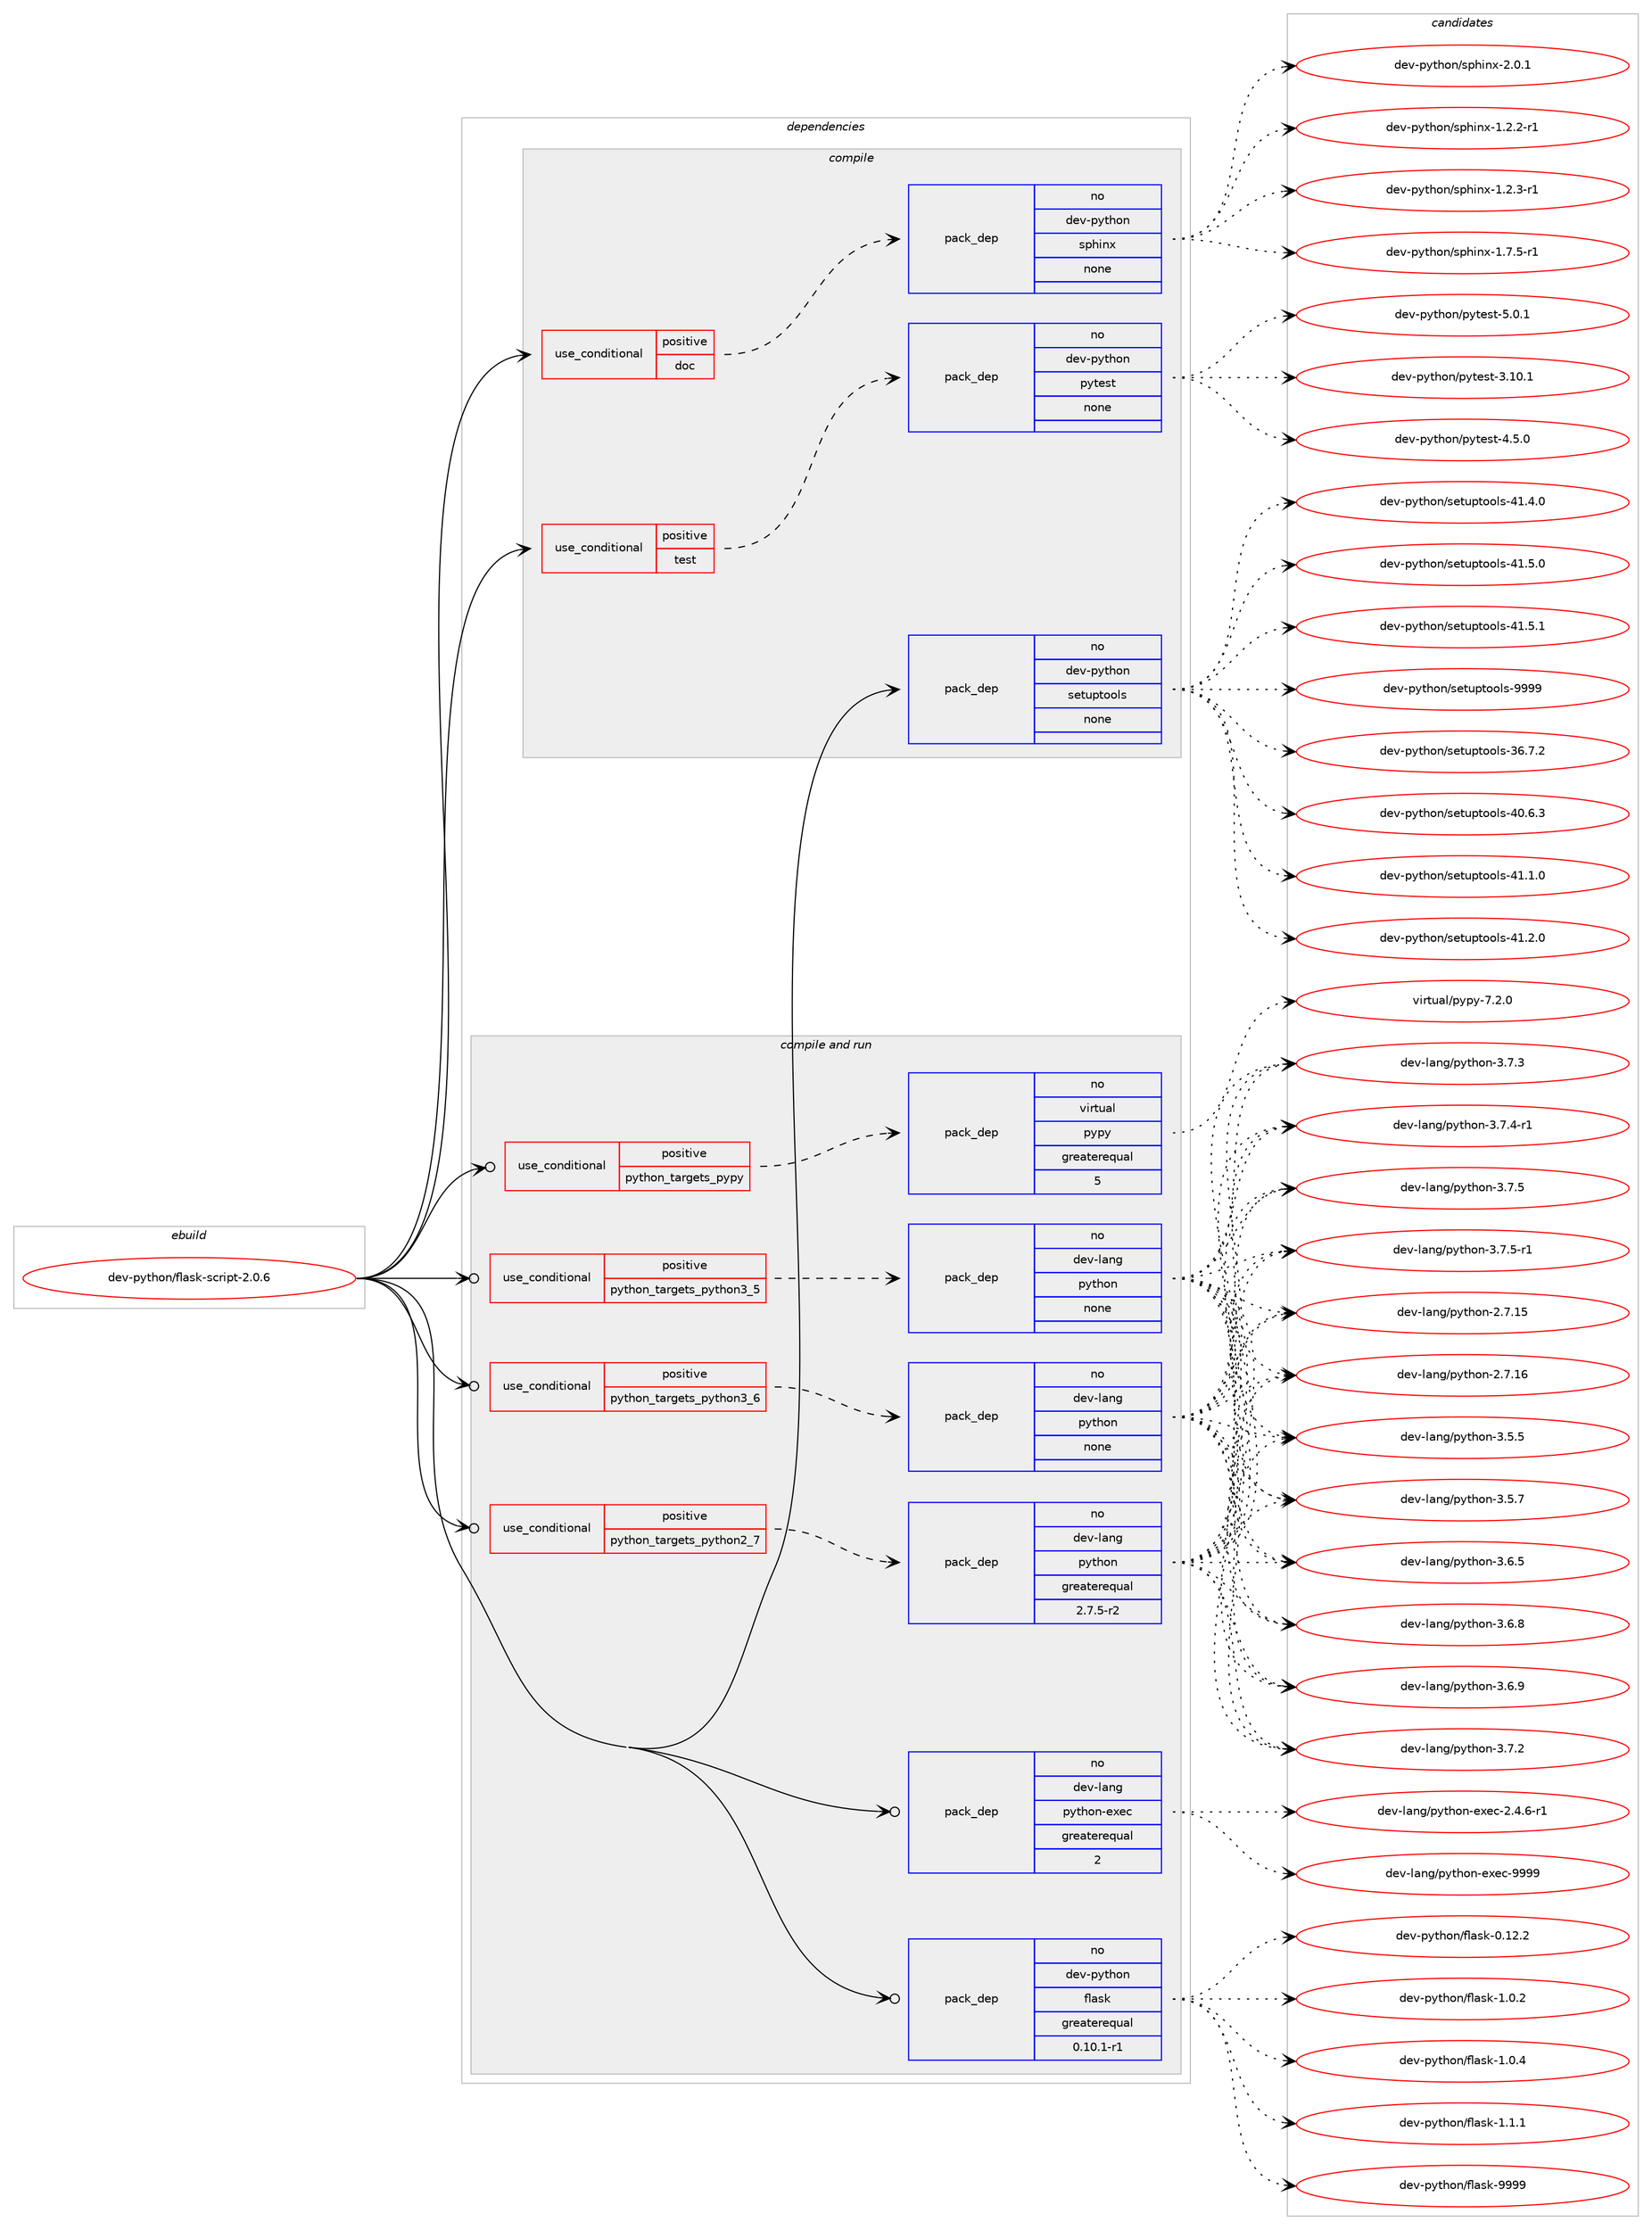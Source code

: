 digraph prolog {

# *************
# Graph options
# *************

newrank=true;
concentrate=true;
compound=true;
graph [rankdir=LR,fontname=Helvetica,fontsize=10,ranksep=1.5];#, ranksep=2.5, nodesep=0.2];
edge  [arrowhead=vee];
node  [fontname=Helvetica,fontsize=10];

# **********
# The ebuild
# **********

subgraph cluster_leftcol {
color=gray;
rank=same;
label=<<i>ebuild</i>>;
id [label="dev-python/flask-script-2.0.6", color=red, width=4, href="../dev-python/flask-script-2.0.6.svg"];
}

# ****************
# The dependencies
# ****************

subgraph cluster_midcol {
color=gray;
label=<<i>dependencies</i>>;
subgraph cluster_compile {
fillcolor="#eeeeee";
style=filled;
label=<<i>compile</i>>;
subgraph cond139605 {
dependency605372 [label=<<TABLE BORDER="0" CELLBORDER="1" CELLSPACING="0" CELLPADDING="4"><TR><TD ROWSPAN="3" CELLPADDING="10">use_conditional</TD></TR><TR><TD>positive</TD></TR><TR><TD>doc</TD></TR></TABLE>>, shape=none, color=red];
subgraph pack453970 {
dependency605373 [label=<<TABLE BORDER="0" CELLBORDER="1" CELLSPACING="0" CELLPADDING="4" WIDTH="220"><TR><TD ROWSPAN="6" CELLPADDING="30">pack_dep</TD></TR><TR><TD WIDTH="110">no</TD></TR><TR><TD>dev-python</TD></TR><TR><TD>sphinx</TD></TR><TR><TD>none</TD></TR><TR><TD></TD></TR></TABLE>>, shape=none, color=blue];
}
dependency605372:e -> dependency605373:w [weight=20,style="dashed",arrowhead="vee"];
}
id:e -> dependency605372:w [weight=20,style="solid",arrowhead="vee"];
subgraph cond139606 {
dependency605374 [label=<<TABLE BORDER="0" CELLBORDER="1" CELLSPACING="0" CELLPADDING="4"><TR><TD ROWSPAN="3" CELLPADDING="10">use_conditional</TD></TR><TR><TD>positive</TD></TR><TR><TD>test</TD></TR></TABLE>>, shape=none, color=red];
subgraph pack453971 {
dependency605375 [label=<<TABLE BORDER="0" CELLBORDER="1" CELLSPACING="0" CELLPADDING="4" WIDTH="220"><TR><TD ROWSPAN="6" CELLPADDING="30">pack_dep</TD></TR><TR><TD WIDTH="110">no</TD></TR><TR><TD>dev-python</TD></TR><TR><TD>pytest</TD></TR><TR><TD>none</TD></TR><TR><TD></TD></TR></TABLE>>, shape=none, color=blue];
}
dependency605374:e -> dependency605375:w [weight=20,style="dashed",arrowhead="vee"];
}
id:e -> dependency605374:w [weight=20,style="solid",arrowhead="vee"];
subgraph pack453972 {
dependency605376 [label=<<TABLE BORDER="0" CELLBORDER="1" CELLSPACING="0" CELLPADDING="4" WIDTH="220"><TR><TD ROWSPAN="6" CELLPADDING="30">pack_dep</TD></TR><TR><TD WIDTH="110">no</TD></TR><TR><TD>dev-python</TD></TR><TR><TD>setuptools</TD></TR><TR><TD>none</TD></TR><TR><TD></TD></TR></TABLE>>, shape=none, color=blue];
}
id:e -> dependency605376:w [weight=20,style="solid",arrowhead="vee"];
}
subgraph cluster_compileandrun {
fillcolor="#eeeeee";
style=filled;
label=<<i>compile and run</i>>;
subgraph cond139607 {
dependency605377 [label=<<TABLE BORDER="0" CELLBORDER="1" CELLSPACING="0" CELLPADDING="4"><TR><TD ROWSPAN="3" CELLPADDING="10">use_conditional</TD></TR><TR><TD>positive</TD></TR><TR><TD>python_targets_pypy</TD></TR></TABLE>>, shape=none, color=red];
subgraph pack453973 {
dependency605378 [label=<<TABLE BORDER="0" CELLBORDER="1" CELLSPACING="0" CELLPADDING="4" WIDTH="220"><TR><TD ROWSPAN="6" CELLPADDING="30">pack_dep</TD></TR><TR><TD WIDTH="110">no</TD></TR><TR><TD>virtual</TD></TR><TR><TD>pypy</TD></TR><TR><TD>greaterequal</TD></TR><TR><TD>5</TD></TR></TABLE>>, shape=none, color=blue];
}
dependency605377:e -> dependency605378:w [weight=20,style="dashed",arrowhead="vee"];
}
id:e -> dependency605377:w [weight=20,style="solid",arrowhead="odotvee"];
subgraph cond139608 {
dependency605379 [label=<<TABLE BORDER="0" CELLBORDER="1" CELLSPACING="0" CELLPADDING="4"><TR><TD ROWSPAN="3" CELLPADDING="10">use_conditional</TD></TR><TR><TD>positive</TD></TR><TR><TD>python_targets_python2_7</TD></TR></TABLE>>, shape=none, color=red];
subgraph pack453974 {
dependency605380 [label=<<TABLE BORDER="0" CELLBORDER="1" CELLSPACING="0" CELLPADDING="4" WIDTH="220"><TR><TD ROWSPAN="6" CELLPADDING="30">pack_dep</TD></TR><TR><TD WIDTH="110">no</TD></TR><TR><TD>dev-lang</TD></TR><TR><TD>python</TD></TR><TR><TD>greaterequal</TD></TR><TR><TD>2.7.5-r2</TD></TR></TABLE>>, shape=none, color=blue];
}
dependency605379:e -> dependency605380:w [weight=20,style="dashed",arrowhead="vee"];
}
id:e -> dependency605379:w [weight=20,style="solid",arrowhead="odotvee"];
subgraph cond139609 {
dependency605381 [label=<<TABLE BORDER="0" CELLBORDER="1" CELLSPACING="0" CELLPADDING="4"><TR><TD ROWSPAN="3" CELLPADDING="10">use_conditional</TD></TR><TR><TD>positive</TD></TR><TR><TD>python_targets_python3_5</TD></TR></TABLE>>, shape=none, color=red];
subgraph pack453975 {
dependency605382 [label=<<TABLE BORDER="0" CELLBORDER="1" CELLSPACING="0" CELLPADDING="4" WIDTH="220"><TR><TD ROWSPAN="6" CELLPADDING="30">pack_dep</TD></TR><TR><TD WIDTH="110">no</TD></TR><TR><TD>dev-lang</TD></TR><TR><TD>python</TD></TR><TR><TD>none</TD></TR><TR><TD></TD></TR></TABLE>>, shape=none, color=blue];
}
dependency605381:e -> dependency605382:w [weight=20,style="dashed",arrowhead="vee"];
}
id:e -> dependency605381:w [weight=20,style="solid",arrowhead="odotvee"];
subgraph cond139610 {
dependency605383 [label=<<TABLE BORDER="0" CELLBORDER="1" CELLSPACING="0" CELLPADDING="4"><TR><TD ROWSPAN="3" CELLPADDING="10">use_conditional</TD></TR><TR><TD>positive</TD></TR><TR><TD>python_targets_python3_6</TD></TR></TABLE>>, shape=none, color=red];
subgraph pack453976 {
dependency605384 [label=<<TABLE BORDER="0" CELLBORDER="1" CELLSPACING="0" CELLPADDING="4" WIDTH="220"><TR><TD ROWSPAN="6" CELLPADDING="30">pack_dep</TD></TR><TR><TD WIDTH="110">no</TD></TR><TR><TD>dev-lang</TD></TR><TR><TD>python</TD></TR><TR><TD>none</TD></TR><TR><TD></TD></TR></TABLE>>, shape=none, color=blue];
}
dependency605383:e -> dependency605384:w [weight=20,style="dashed",arrowhead="vee"];
}
id:e -> dependency605383:w [weight=20,style="solid",arrowhead="odotvee"];
subgraph pack453977 {
dependency605385 [label=<<TABLE BORDER="0" CELLBORDER="1" CELLSPACING="0" CELLPADDING="4" WIDTH="220"><TR><TD ROWSPAN="6" CELLPADDING="30">pack_dep</TD></TR><TR><TD WIDTH="110">no</TD></TR><TR><TD>dev-lang</TD></TR><TR><TD>python-exec</TD></TR><TR><TD>greaterequal</TD></TR><TR><TD>2</TD></TR></TABLE>>, shape=none, color=blue];
}
id:e -> dependency605385:w [weight=20,style="solid",arrowhead="odotvee"];
subgraph pack453978 {
dependency605386 [label=<<TABLE BORDER="0" CELLBORDER="1" CELLSPACING="0" CELLPADDING="4" WIDTH="220"><TR><TD ROWSPAN="6" CELLPADDING="30">pack_dep</TD></TR><TR><TD WIDTH="110">no</TD></TR><TR><TD>dev-python</TD></TR><TR><TD>flask</TD></TR><TR><TD>greaterequal</TD></TR><TR><TD>0.10.1-r1</TD></TR></TABLE>>, shape=none, color=blue];
}
id:e -> dependency605386:w [weight=20,style="solid",arrowhead="odotvee"];
}
subgraph cluster_run {
fillcolor="#eeeeee";
style=filled;
label=<<i>run</i>>;
}
}

# **************
# The candidates
# **************

subgraph cluster_choices {
rank=same;
color=gray;
label=<<i>candidates</i>>;

subgraph choice453970 {
color=black;
nodesep=1;
choice10010111845112121116104111110471151121041051101204549465046504511449 [label="dev-python/sphinx-1.2.2-r1", color=red, width=4,href="../dev-python/sphinx-1.2.2-r1.svg"];
choice10010111845112121116104111110471151121041051101204549465046514511449 [label="dev-python/sphinx-1.2.3-r1", color=red, width=4,href="../dev-python/sphinx-1.2.3-r1.svg"];
choice10010111845112121116104111110471151121041051101204549465546534511449 [label="dev-python/sphinx-1.7.5-r1", color=red, width=4,href="../dev-python/sphinx-1.7.5-r1.svg"];
choice1001011184511212111610411111047115112104105110120455046484649 [label="dev-python/sphinx-2.0.1", color=red, width=4,href="../dev-python/sphinx-2.0.1.svg"];
dependency605373:e -> choice10010111845112121116104111110471151121041051101204549465046504511449:w [style=dotted,weight="100"];
dependency605373:e -> choice10010111845112121116104111110471151121041051101204549465046514511449:w [style=dotted,weight="100"];
dependency605373:e -> choice10010111845112121116104111110471151121041051101204549465546534511449:w [style=dotted,weight="100"];
dependency605373:e -> choice1001011184511212111610411111047115112104105110120455046484649:w [style=dotted,weight="100"];
}
subgraph choice453971 {
color=black;
nodesep=1;
choice100101118451121211161041111104711212111610111511645514649484649 [label="dev-python/pytest-3.10.1", color=red, width=4,href="../dev-python/pytest-3.10.1.svg"];
choice1001011184511212111610411111047112121116101115116455246534648 [label="dev-python/pytest-4.5.0", color=red, width=4,href="../dev-python/pytest-4.5.0.svg"];
choice1001011184511212111610411111047112121116101115116455346484649 [label="dev-python/pytest-5.0.1", color=red, width=4,href="../dev-python/pytest-5.0.1.svg"];
dependency605375:e -> choice100101118451121211161041111104711212111610111511645514649484649:w [style=dotted,weight="100"];
dependency605375:e -> choice1001011184511212111610411111047112121116101115116455246534648:w [style=dotted,weight="100"];
dependency605375:e -> choice1001011184511212111610411111047112121116101115116455346484649:w [style=dotted,weight="100"];
}
subgraph choice453972 {
color=black;
nodesep=1;
choice100101118451121211161041111104711510111611711211611111110811545515446554650 [label="dev-python/setuptools-36.7.2", color=red, width=4,href="../dev-python/setuptools-36.7.2.svg"];
choice100101118451121211161041111104711510111611711211611111110811545524846544651 [label="dev-python/setuptools-40.6.3", color=red, width=4,href="../dev-python/setuptools-40.6.3.svg"];
choice100101118451121211161041111104711510111611711211611111110811545524946494648 [label="dev-python/setuptools-41.1.0", color=red, width=4,href="../dev-python/setuptools-41.1.0.svg"];
choice100101118451121211161041111104711510111611711211611111110811545524946504648 [label="dev-python/setuptools-41.2.0", color=red, width=4,href="../dev-python/setuptools-41.2.0.svg"];
choice100101118451121211161041111104711510111611711211611111110811545524946524648 [label="dev-python/setuptools-41.4.0", color=red, width=4,href="../dev-python/setuptools-41.4.0.svg"];
choice100101118451121211161041111104711510111611711211611111110811545524946534648 [label="dev-python/setuptools-41.5.0", color=red, width=4,href="../dev-python/setuptools-41.5.0.svg"];
choice100101118451121211161041111104711510111611711211611111110811545524946534649 [label="dev-python/setuptools-41.5.1", color=red, width=4,href="../dev-python/setuptools-41.5.1.svg"];
choice10010111845112121116104111110471151011161171121161111111081154557575757 [label="dev-python/setuptools-9999", color=red, width=4,href="../dev-python/setuptools-9999.svg"];
dependency605376:e -> choice100101118451121211161041111104711510111611711211611111110811545515446554650:w [style=dotted,weight="100"];
dependency605376:e -> choice100101118451121211161041111104711510111611711211611111110811545524846544651:w [style=dotted,weight="100"];
dependency605376:e -> choice100101118451121211161041111104711510111611711211611111110811545524946494648:w [style=dotted,weight="100"];
dependency605376:e -> choice100101118451121211161041111104711510111611711211611111110811545524946504648:w [style=dotted,weight="100"];
dependency605376:e -> choice100101118451121211161041111104711510111611711211611111110811545524946524648:w [style=dotted,weight="100"];
dependency605376:e -> choice100101118451121211161041111104711510111611711211611111110811545524946534648:w [style=dotted,weight="100"];
dependency605376:e -> choice100101118451121211161041111104711510111611711211611111110811545524946534649:w [style=dotted,weight="100"];
dependency605376:e -> choice10010111845112121116104111110471151011161171121161111111081154557575757:w [style=dotted,weight="100"];
}
subgraph choice453973 {
color=black;
nodesep=1;
choice1181051141161179710847112121112121455546504648 [label="virtual/pypy-7.2.0", color=red, width=4,href="../virtual/pypy-7.2.0.svg"];
dependency605378:e -> choice1181051141161179710847112121112121455546504648:w [style=dotted,weight="100"];
}
subgraph choice453974 {
color=black;
nodesep=1;
choice10010111845108971101034711212111610411111045504655464953 [label="dev-lang/python-2.7.15", color=red, width=4,href="../dev-lang/python-2.7.15.svg"];
choice10010111845108971101034711212111610411111045504655464954 [label="dev-lang/python-2.7.16", color=red, width=4,href="../dev-lang/python-2.7.16.svg"];
choice100101118451089711010347112121116104111110455146534653 [label="dev-lang/python-3.5.5", color=red, width=4,href="../dev-lang/python-3.5.5.svg"];
choice100101118451089711010347112121116104111110455146534655 [label="dev-lang/python-3.5.7", color=red, width=4,href="../dev-lang/python-3.5.7.svg"];
choice100101118451089711010347112121116104111110455146544653 [label="dev-lang/python-3.6.5", color=red, width=4,href="../dev-lang/python-3.6.5.svg"];
choice100101118451089711010347112121116104111110455146544656 [label="dev-lang/python-3.6.8", color=red, width=4,href="../dev-lang/python-3.6.8.svg"];
choice100101118451089711010347112121116104111110455146544657 [label="dev-lang/python-3.6.9", color=red, width=4,href="../dev-lang/python-3.6.9.svg"];
choice100101118451089711010347112121116104111110455146554650 [label="dev-lang/python-3.7.2", color=red, width=4,href="../dev-lang/python-3.7.2.svg"];
choice100101118451089711010347112121116104111110455146554651 [label="dev-lang/python-3.7.3", color=red, width=4,href="../dev-lang/python-3.7.3.svg"];
choice1001011184510897110103471121211161041111104551465546524511449 [label="dev-lang/python-3.7.4-r1", color=red, width=4,href="../dev-lang/python-3.7.4-r1.svg"];
choice100101118451089711010347112121116104111110455146554653 [label="dev-lang/python-3.7.5", color=red, width=4,href="../dev-lang/python-3.7.5.svg"];
choice1001011184510897110103471121211161041111104551465546534511449 [label="dev-lang/python-3.7.5-r1", color=red, width=4,href="../dev-lang/python-3.7.5-r1.svg"];
dependency605380:e -> choice10010111845108971101034711212111610411111045504655464953:w [style=dotted,weight="100"];
dependency605380:e -> choice10010111845108971101034711212111610411111045504655464954:w [style=dotted,weight="100"];
dependency605380:e -> choice100101118451089711010347112121116104111110455146534653:w [style=dotted,weight="100"];
dependency605380:e -> choice100101118451089711010347112121116104111110455146534655:w [style=dotted,weight="100"];
dependency605380:e -> choice100101118451089711010347112121116104111110455146544653:w [style=dotted,weight="100"];
dependency605380:e -> choice100101118451089711010347112121116104111110455146544656:w [style=dotted,weight="100"];
dependency605380:e -> choice100101118451089711010347112121116104111110455146544657:w [style=dotted,weight="100"];
dependency605380:e -> choice100101118451089711010347112121116104111110455146554650:w [style=dotted,weight="100"];
dependency605380:e -> choice100101118451089711010347112121116104111110455146554651:w [style=dotted,weight="100"];
dependency605380:e -> choice1001011184510897110103471121211161041111104551465546524511449:w [style=dotted,weight="100"];
dependency605380:e -> choice100101118451089711010347112121116104111110455146554653:w [style=dotted,weight="100"];
dependency605380:e -> choice1001011184510897110103471121211161041111104551465546534511449:w [style=dotted,weight="100"];
}
subgraph choice453975 {
color=black;
nodesep=1;
choice10010111845108971101034711212111610411111045504655464953 [label="dev-lang/python-2.7.15", color=red, width=4,href="../dev-lang/python-2.7.15.svg"];
choice10010111845108971101034711212111610411111045504655464954 [label="dev-lang/python-2.7.16", color=red, width=4,href="../dev-lang/python-2.7.16.svg"];
choice100101118451089711010347112121116104111110455146534653 [label="dev-lang/python-3.5.5", color=red, width=4,href="../dev-lang/python-3.5.5.svg"];
choice100101118451089711010347112121116104111110455146534655 [label="dev-lang/python-3.5.7", color=red, width=4,href="../dev-lang/python-3.5.7.svg"];
choice100101118451089711010347112121116104111110455146544653 [label="dev-lang/python-3.6.5", color=red, width=4,href="../dev-lang/python-3.6.5.svg"];
choice100101118451089711010347112121116104111110455146544656 [label="dev-lang/python-3.6.8", color=red, width=4,href="../dev-lang/python-3.6.8.svg"];
choice100101118451089711010347112121116104111110455146544657 [label="dev-lang/python-3.6.9", color=red, width=4,href="../dev-lang/python-3.6.9.svg"];
choice100101118451089711010347112121116104111110455146554650 [label="dev-lang/python-3.7.2", color=red, width=4,href="../dev-lang/python-3.7.2.svg"];
choice100101118451089711010347112121116104111110455146554651 [label="dev-lang/python-3.7.3", color=red, width=4,href="../dev-lang/python-3.7.3.svg"];
choice1001011184510897110103471121211161041111104551465546524511449 [label="dev-lang/python-3.7.4-r1", color=red, width=4,href="../dev-lang/python-3.7.4-r1.svg"];
choice100101118451089711010347112121116104111110455146554653 [label="dev-lang/python-3.7.5", color=red, width=4,href="../dev-lang/python-3.7.5.svg"];
choice1001011184510897110103471121211161041111104551465546534511449 [label="dev-lang/python-3.7.5-r1", color=red, width=4,href="../dev-lang/python-3.7.5-r1.svg"];
dependency605382:e -> choice10010111845108971101034711212111610411111045504655464953:w [style=dotted,weight="100"];
dependency605382:e -> choice10010111845108971101034711212111610411111045504655464954:w [style=dotted,weight="100"];
dependency605382:e -> choice100101118451089711010347112121116104111110455146534653:w [style=dotted,weight="100"];
dependency605382:e -> choice100101118451089711010347112121116104111110455146534655:w [style=dotted,weight="100"];
dependency605382:e -> choice100101118451089711010347112121116104111110455146544653:w [style=dotted,weight="100"];
dependency605382:e -> choice100101118451089711010347112121116104111110455146544656:w [style=dotted,weight="100"];
dependency605382:e -> choice100101118451089711010347112121116104111110455146544657:w [style=dotted,weight="100"];
dependency605382:e -> choice100101118451089711010347112121116104111110455146554650:w [style=dotted,weight="100"];
dependency605382:e -> choice100101118451089711010347112121116104111110455146554651:w [style=dotted,weight="100"];
dependency605382:e -> choice1001011184510897110103471121211161041111104551465546524511449:w [style=dotted,weight="100"];
dependency605382:e -> choice100101118451089711010347112121116104111110455146554653:w [style=dotted,weight="100"];
dependency605382:e -> choice1001011184510897110103471121211161041111104551465546534511449:w [style=dotted,weight="100"];
}
subgraph choice453976 {
color=black;
nodesep=1;
choice10010111845108971101034711212111610411111045504655464953 [label="dev-lang/python-2.7.15", color=red, width=4,href="../dev-lang/python-2.7.15.svg"];
choice10010111845108971101034711212111610411111045504655464954 [label="dev-lang/python-2.7.16", color=red, width=4,href="../dev-lang/python-2.7.16.svg"];
choice100101118451089711010347112121116104111110455146534653 [label="dev-lang/python-3.5.5", color=red, width=4,href="../dev-lang/python-3.5.5.svg"];
choice100101118451089711010347112121116104111110455146534655 [label="dev-lang/python-3.5.7", color=red, width=4,href="../dev-lang/python-3.5.7.svg"];
choice100101118451089711010347112121116104111110455146544653 [label="dev-lang/python-3.6.5", color=red, width=4,href="../dev-lang/python-3.6.5.svg"];
choice100101118451089711010347112121116104111110455146544656 [label="dev-lang/python-3.6.8", color=red, width=4,href="../dev-lang/python-3.6.8.svg"];
choice100101118451089711010347112121116104111110455146544657 [label="dev-lang/python-3.6.9", color=red, width=4,href="../dev-lang/python-3.6.9.svg"];
choice100101118451089711010347112121116104111110455146554650 [label="dev-lang/python-3.7.2", color=red, width=4,href="../dev-lang/python-3.7.2.svg"];
choice100101118451089711010347112121116104111110455146554651 [label="dev-lang/python-3.7.3", color=red, width=4,href="../dev-lang/python-3.7.3.svg"];
choice1001011184510897110103471121211161041111104551465546524511449 [label="dev-lang/python-3.7.4-r1", color=red, width=4,href="../dev-lang/python-3.7.4-r1.svg"];
choice100101118451089711010347112121116104111110455146554653 [label="dev-lang/python-3.7.5", color=red, width=4,href="../dev-lang/python-3.7.5.svg"];
choice1001011184510897110103471121211161041111104551465546534511449 [label="dev-lang/python-3.7.5-r1", color=red, width=4,href="../dev-lang/python-3.7.5-r1.svg"];
dependency605384:e -> choice10010111845108971101034711212111610411111045504655464953:w [style=dotted,weight="100"];
dependency605384:e -> choice10010111845108971101034711212111610411111045504655464954:w [style=dotted,weight="100"];
dependency605384:e -> choice100101118451089711010347112121116104111110455146534653:w [style=dotted,weight="100"];
dependency605384:e -> choice100101118451089711010347112121116104111110455146534655:w [style=dotted,weight="100"];
dependency605384:e -> choice100101118451089711010347112121116104111110455146544653:w [style=dotted,weight="100"];
dependency605384:e -> choice100101118451089711010347112121116104111110455146544656:w [style=dotted,weight="100"];
dependency605384:e -> choice100101118451089711010347112121116104111110455146544657:w [style=dotted,weight="100"];
dependency605384:e -> choice100101118451089711010347112121116104111110455146554650:w [style=dotted,weight="100"];
dependency605384:e -> choice100101118451089711010347112121116104111110455146554651:w [style=dotted,weight="100"];
dependency605384:e -> choice1001011184510897110103471121211161041111104551465546524511449:w [style=dotted,weight="100"];
dependency605384:e -> choice100101118451089711010347112121116104111110455146554653:w [style=dotted,weight="100"];
dependency605384:e -> choice1001011184510897110103471121211161041111104551465546534511449:w [style=dotted,weight="100"];
}
subgraph choice453977 {
color=black;
nodesep=1;
choice10010111845108971101034711212111610411111045101120101994550465246544511449 [label="dev-lang/python-exec-2.4.6-r1", color=red, width=4,href="../dev-lang/python-exec-2.4.6-r1.svg"];
choice10010111845108971101034711212111610411111045101120101994557575757 [label="dev-lang/python-exec-9999", color=red, width=4,href="../dev-lang/python-exec-9999.svg"];
dependency605385:e -> choice10010111845108971101034711212111610411111045101120101994550465246544511449:w [style=dotted,weight="100"];
dependency605385:e -> choice10010111845108971101034711212111610411111045101120101994557575757:w [style=dotted,weight="100"];
}
subgraph choice453978 {
color=black;
nodesep=1;
choice10010111845112121116104111110471021089711510745484649504650 [label="dev-python/flask-0.12.2", color=red, width=4,href="../dev-python/flask-0.12.2.svg"];
choice100101118451121211161041111104710210897115107454946484650 [label="dev-python/flask-1.0.2", color=red, width=4,href="../dev-python/flask-1.0.2.svg"];
choice100101118451121211161041111104710210897115107454946484652 [label="dev-python/flask-1.0.4", color=red, width=4,href="../dev-python/flask-1.0.4.svg"];
choice100101118451121211161041111104710210897115107454946494649 [label="dev-python/flask-1.1.1", color=red, width=4,href="../dev-python/flask-1.1.1.svg"];
choice1001011184511212111610411111047102108971151074557575757 [label="dev-python/flask-9999", color=red, width=4,href="../dev-python/flask-9999.svg"];
dependency605386:e -> choice10010111845112121116104111110471021089711510745484649504650:w [style=dotted,weight="100"];
dependency605386:e -> choice100101118451121211161041111104710210897115107454946484650:w [style=dotted,weight="100"];
dependency605386:e -> choice100101118451121211161041111104710210897115107454946484652:w [style=dotted,weight="100"];
dependency605386:e -> choice100101118451121211161041111104710210897115107454946494649:w [style=dotted,weight="100"];
dependency605386:e -> choice1001011184511212111610411111047102108971151074557575757:w [style=dotted,weight="100"];
}
}

}
